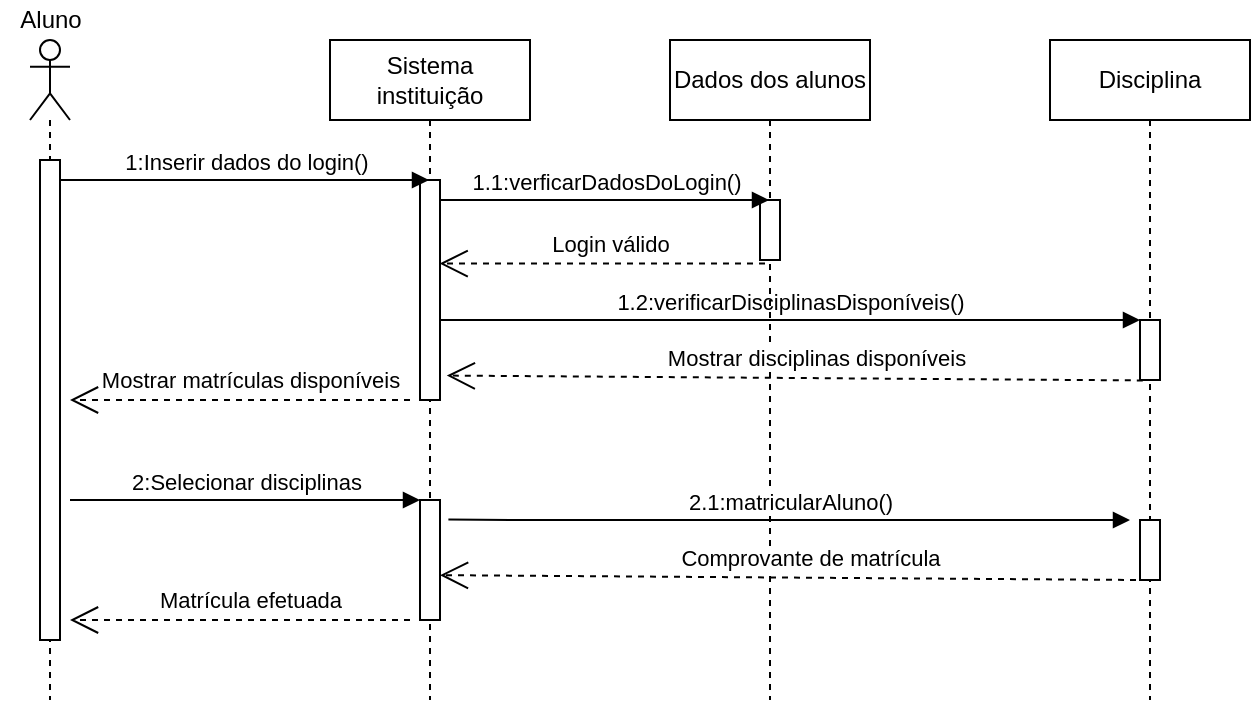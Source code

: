 <mxfile version="16.2.4" type="device"><diagram id="YlmUoFCBUB8klm93ZGDO" name="Page-1"><mxGraphModel dx="1038" dy="585" grid="1" gridSize="10" guides="1" tooltips="1" connect="1" arrows="1" fold="1" page="1" pageScale="1" pageWidth="827" pageHeight="1169" math="0" shadow="0"><root><mxCell id="0"/><mxCell id="1" parent="0"/><mxCell id="KsefSthmsDz6SUGBe6Hi-2" value="Sistema instituição" style="shape=umlLifeline;perimeter=lifelinePerimeter;whiteSpace=wrap;html=1;container=1;collapsible=0;recursiveResize=0;outlineConnect=0;" vertex="1" parent="1"><mxGeometry x="170" y="50" width="100" height="330" as="geometry"/></mxCell><mxCell id="KsefSthmsDz6SUGBe6Hi-5" value="" style="html=1;points=[];perimeter=orthogonalPerimeter;" vertex="1" parent="KsefSthmsDz6SUGBe6Hi-2"><mxGeometry x="45" y="70" width="10" height="110" as="geometry"/></mxCell><mxCell id="KsefSthmsDz6SUGBe6Hi-18" value="1.2:verificarDisciplinasDisponíveis()" style="html=1;verticalAlign=bottom;endArrow=block;rounded=0;" edge="1" parent="KsefSthmsDz6SUGBe6Hi-2" target="KsefSthmsDz6SUGBe6Hi-19"><mxGeometry width="80" relative="1" as="geometry"><mxPoint x="55" y="140" as="sourcePoint"/><mxPoint x="350" y="130" as="targetPoint"/></mxGeometry></mxCell><mxCell id="KsefSthmsDz6SUGBe6Hi-22" value="" style="html=1;points=[];perimeter=orthogonalPerimeter;" vertex="1" parent="KsefSthmsDz6SUGBe6Hi-2"><mxGeometry x="45" y="230" width="10" height="60" as="geometry"/></mxCell><mxCell id="KsefSthmsDz6SUGBe6Hi-3" value="" style="shape=umlLifeline;participant=umlActor;perimeter=lifelinePerimeter;whiteSpace=wrap;html=1;container=1;collapsible=0;recursiveResize=0;verticalAlign=top;spacingTop=36;outlineConnect=0;size=40;" vertex="1" parent="1"><mxGeometry x="20" y="50" width="20" height="330" as="geometry"/></mxCell><mxCell id="KsefSthmsDz6SUGBe6Hi-1" value="" style="html=1;points=[];perimeter=orthogonalPerimeter;" vertex="1" parent="KsefSthmsDz6SUGBe6Hi-3"><mxGeometry x="5" y="60" width="10" height="240" as="geometry"/></mxCell><mxCell id="KsefSthmsDz6SUGBe6Hi-4" value="Aluno" style="text;html=1;align=center;verticalAlign=middle;resizable=0;points=[];autosize=1;strokeColor=none;fillColor=none;" vertex="1" parent="1"><mxGeometry x="5" y="30" width="50" height="20" as="geometry"/></mxCell><mxCell id="KsefSthmsDz6SUGBe6Hi-6" value="1:Inserir dados do login()" style="html=1;verticalAlign=bottom;endArrow=block;rounded=0;" edge="1" parent="1" source="KsefSthmsDz6SUGBe6Hi-1" target="KsefSthmsDz6SUGBe6Hi-2"><mxGeometry width="80" relative="1" as="geometry"><mxPoint x="370" y="330" as="sourcePoint"/><mxPoint x="450" y="330" as="targetPoint"/><Array as="points"><mxPoint x="80" y="120"/></Array></mxGeometry></mxCell><mxCell id="KsefSthmsDz6SUGBe6Hi-11" value="Dados dos alunos" style="shape=umlLifeline;perimeter=lifelinePerimeter;whiteSpace=wrap;html=1;container=1;collapsible=0;recursiveResize=0;outlineConnect=0;" vertex="1" parent="1"><mxGeometry x="340" y="50" width="100" height="330" as="geometry"/></mxCell><mxCell id="KsefSthmsDz6SUGBe6Hi-13" value="" style="html=1;points=[];perimeter=orthogonalPerimeter;" vertex="1" parent="KsefSthmsDz6SUGBe6Hi-11"><mxGeometry x="45" y="80" width="10" height="30" as="geometry"/></mxCell><mxCell id="KsefSthmsDz6SUGBe6Hi-25" value="Comprovante de matrícula" style="endArrow=open;endSize=12;dashed=1;html=1;rounded=0;exitX=0.14;exitY=1.007;exitDx=0;exitDy=0;exitPerimeter=0;entryX=1.34;entryY=0.889;entryDx=0;entryDy=0;entryPerimeter=0;" edge="1" parent="KsefSthmsDz6SUGBe6Hi-11"><mxGeometry x="-0.059" y="-10" width="160" relative="1" as="geometry"><mxPoint x="233.0" y="270.0" as="sourcePoint"/><mxPoint x="-115.0" y="267.58" as="targetPoint"/><Array as="points"/><mxPoint as="offset"/></mxGeometry></mxCell><mxCell id="KsefSthmsDz6SUGBe6Hi-12" value="Disciplina" style="shape=umlLifeline;perimeter=lifelinePerimeter;whiteSpace=wrap;html=1;container=1;collapsible=0;recursiveResize=0;outlineConnect=0;" vertex="1" parent="1"><mxGeometry x="530" y="50" width="100" height="330" as="geometry"/></mxCell><mxCell id="KsefSthmsDz6SUGBe6Hi-19" value="" style="html=1;points=[];perimeter=orthogonalPerimeter;" vertex="1" parent="KsefSthmsDz6SUGBe6Hi-12"><mxGeometry x="45" y="140" width="10" height="30" as="geometry"/></mxCell><mxCell id="KsefSthmsDz6SUGBe6Hi-24" value="" style="html=1;points=[];perimeter=orthogonalPerimeter;" vertex="1" parent="KsefSthmsDz6SUGBe6Hi-12"><mxGeometry x="45" y="240" width="10" height="30" as="geometry"/></mxCell><mxCell id="KsefSthmsDz6SUGBe6Hi-14" value="1.1:verficarDadosDoLogin()" style="html=1;verticalAlign=bottom;endArrow=block;rounded=0;" edge="1" parent="1" source="KsefSthmsDz6SUGBe6Hi-5" target="KsefSthmsDz6SUGBe6Hi-11"><mxGeometry width="80" relative="1" as="geometry"><mxPoint x="190" y="130" as="sourcePoint"/><mxPoint x="334.5" y="130" as="targetPoint"/><Array as="points"><mxPoint x="235" y="130"/></Array></mxGeometry></mxCell><mxCell id="KsefSthmsDz6SUGBe6Hi-15" value="Login válido" style="endArrow=open;endSize=12;dashed=1;html=1;rounded=0;entryX=1.18;entryY=0.597;entryDx=0;entryDy=0;entryPerimeter=0;" edge="1" parent="1"><mxGeometry x="-0.039" y="-10" width="160" relative="1" as="geometry"><mxPoint x="387.5" y="161.79" as="sourcePoint"/><mxPoint x="224.8" y="161.79" as="targetPoint"/><mxPoint as="offset"/></mxGeometry></mxCell><mxCell id="KsefSthmsDz6SUGBe6Hi-16" value="Mostrar matrículas disponíveis" style="endArrow=open;endSize=12;dashed=1;html=1;rounded=0;" edge="1" parent="1"><mxGeometry x="-0.059" y="-10" width="160" relative="1" as="geometry"><mxPoint x="210" y="230" as="sourcePoint"/><mxPoint x="40" y="230" as="targetPoint"/><Array as="points"/><mxPoint as="offset"/></mxGeometry></mxCell><mxCell id="KsefSthmsDz6SUGBe6Hi-20" value="Mostrar disciplinas disponíveis" style="endArrow=open;endSize=12;dashed=1;html=1;rounded=0;exitX=0.14;exitY=1.007;exitDx=0;exitDy=0;exitPerimeter=0;entryX=1.34;entryY=0.889;entryDx=0;entryDy=0;entryPerimeter=0;" edge="1" parent="1" source="KsefSthmsDz6SUGBe6Hi-19" target="KsefSthmsDz6SUGBe6Hi-5"><mxGeometry x="-0.059" y="-10" width="160" relative="1" as="geometry"><mxPoint x="550" y="220" as="sourcePoint"/><mxPoint x="230" y="220" as="targetPoint"/><Array as="points"/><mxPoint as="offset"/></mxGeometry></mxCell><mxCell id="KsefSthmsDz6SUGBe6Hi-21" value="2:Selecionar disciplinas" style="html=1;verticalAlign=bottom;endArrow=block;rounded=0;" edge="1" parent="1" target="KsefSthmsDz6SUGBe6Hi-22"><mxGeometry width="80" relative="1" as="geometry"><mxPoint x="40" y="280" as="sourcePoint"/><mxPoint x="120" y="280" as="targetPoint"/><Array as="points"><mxPoint x="80" y="280"/></Array></mxGeometry></mxCell><mxCell id="KsefSthmsDz6SUGBe6Hi-23" value="2.1:matricularAluno()" style="html=1;verticalAlign=bottom;endArrow=block;rounded=0;exitX=1.42;exitY=0.163;exitDx=0;exitDy=0;exitPerimeter=0;" edge="1" parent="1" source="KsefSthmsDz6SUGBe6Hi-22"><mxGeometry width="80" relative="1" as="geometry"><mxPoint x="230" y="290" as="sourcePoint"/><mxPoint x="570" y="290" as="targetPoint"/><Array as="points"><mxPoint x="270" y="290"/></Array></mxGeometry></mxCell><mxCell id="KsefSthmsDz6SUGBe6Hi-26" value="Matrícula efetuada" style="endArrow=open;endSize=12;dashed=1;html=1;rounded=0;" edge="1" parent="1"><mxGeometry x="-0.059" y="-10" width="160" relative="1" as="geometry"><mxPoint x="210" y="340" as="sourcePoint"/><mxPoint x="40" y="340" as="targetPoint"/><Array as="points"/><mxPoint as="offset"/></mxGeometry></mxCell></root></mxGraphModel></diagram></mxfile>